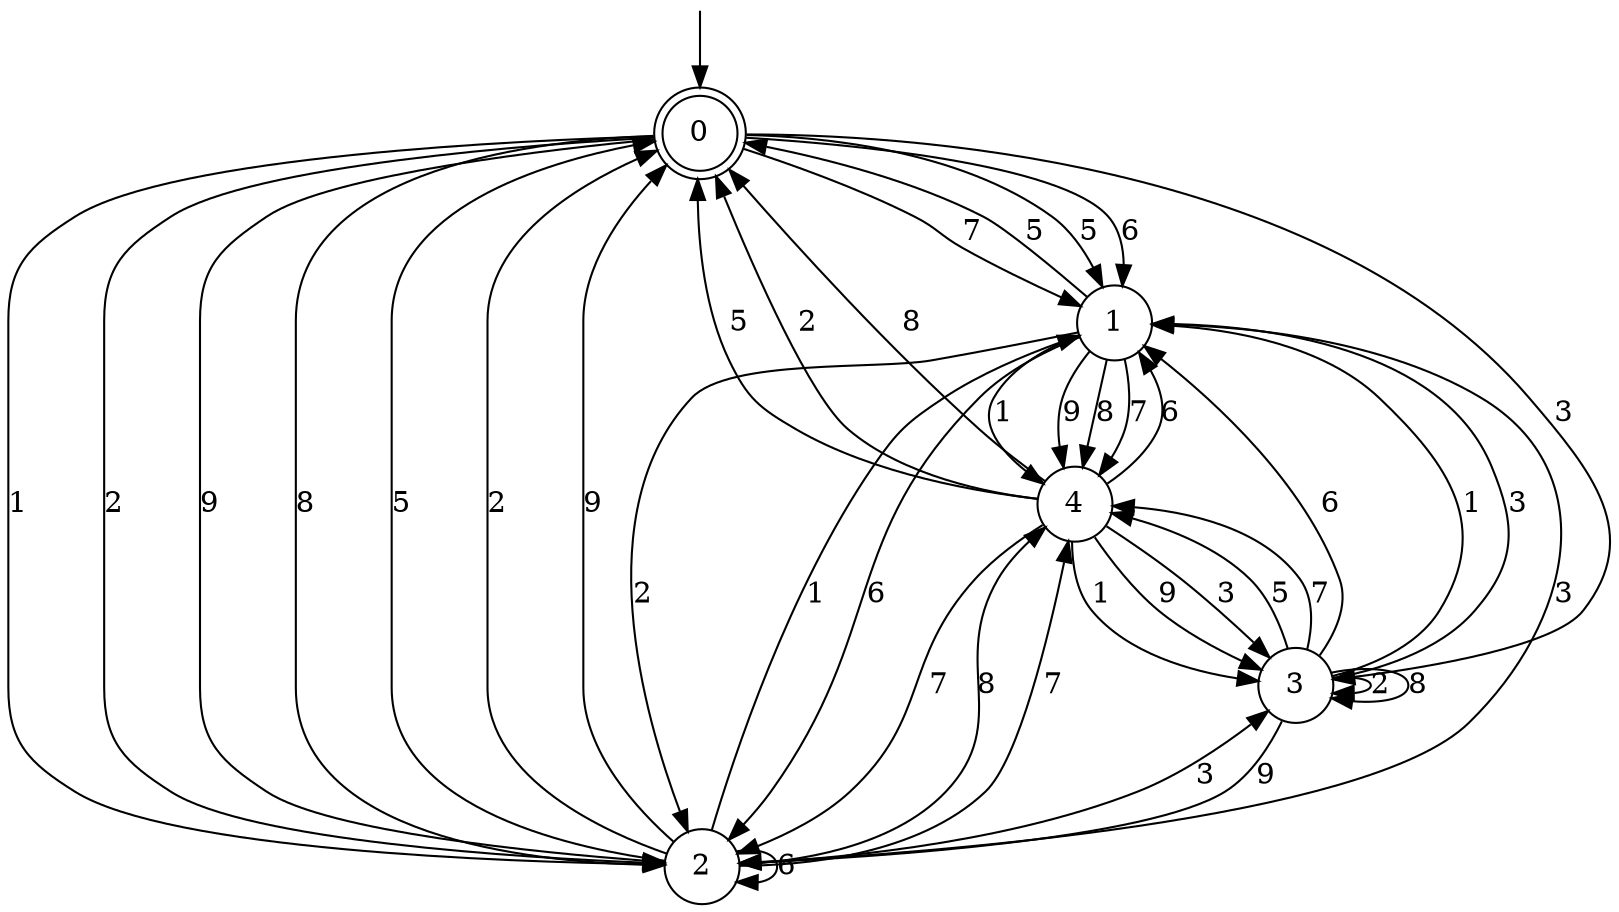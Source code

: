digraph g {

	s0 [shape="doublecircle" label="0"];
	s1 [shape="circle" label="1"];
	s2 [shape="circle" label="2"];
	s3 [shape="circle" label="3"];
	s4 [shape="circle" label="4"];
	s0 -> s1 [label="5"];
	s0 -> s2 [label="1"];
	s0 -> s1 [label="6"];
	s0 -> s3 [label="3"];
	s0 -> s2 [label="2"];
	s0 -> s2 [label="9"];
	s0 -> s2 [label="8"];
	s0 -> s1 [label="7"];
	s1 -> s0 [label="5"];
	s1 -> s4 [label="1"];
	s1 -> s2 [label="6"];
	s1 -> s2 [label="3"];
	s1 -> s2 [label="2"];
	s1 -> s4 [label="9"];
	s1 -> s4 [label="8"];
	s1 -> s4 [label="7"];
	s2 -> s0 [label="5"];
	s2 -> s1 [label="1"];
	s2 -> s2 [label="6"];
	s2 -> s3 [label="3"];
	s2 -> s0 [label="2"];
	s2 -> s0 [label="9"];
	s2 -> s4 [label="8"];
	s2 -> s4 [label="7"];
	s3 -> s4 [label="5"];
	s3 -> s1 [label="1"];
	s3 -> s1 [label="6"];
	s3 -> s1 [label="3"];
	s3 -> s3 [label="2"];
	s3 -> s2 [label="9"];
	s3 -> s3 [label="8"];
	s3 -> s4 [label="7"];
	s4 -> s0 [label="5"];
	s4 -> s3 [label="1"];
	s4 -> s1 [label="6"];
	s4 -> s3 [label="3"];
	s4 -> s0 [label="2"];
	s4 -> s3 [label="9"];
	s4 -> s0 [label="8"];
	s4 -> s2 [label="7"];

__start0 [label="" shape="none" width="0" height="0"];
__start0 -> s0;

}
